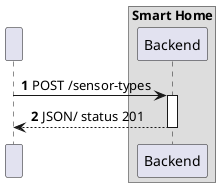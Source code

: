 @startuml
'https://plantuml.com/sequence-diagram

!pragma layout smetana

autonumber

participant " " as HTTP

box "Smart Home"
    participant "Backend" as BE
end box

HTTP -> BE : POST /sensor-types

activate BE

BE --> HTTP : JSON/ status 201
deactivate BE




@enduml